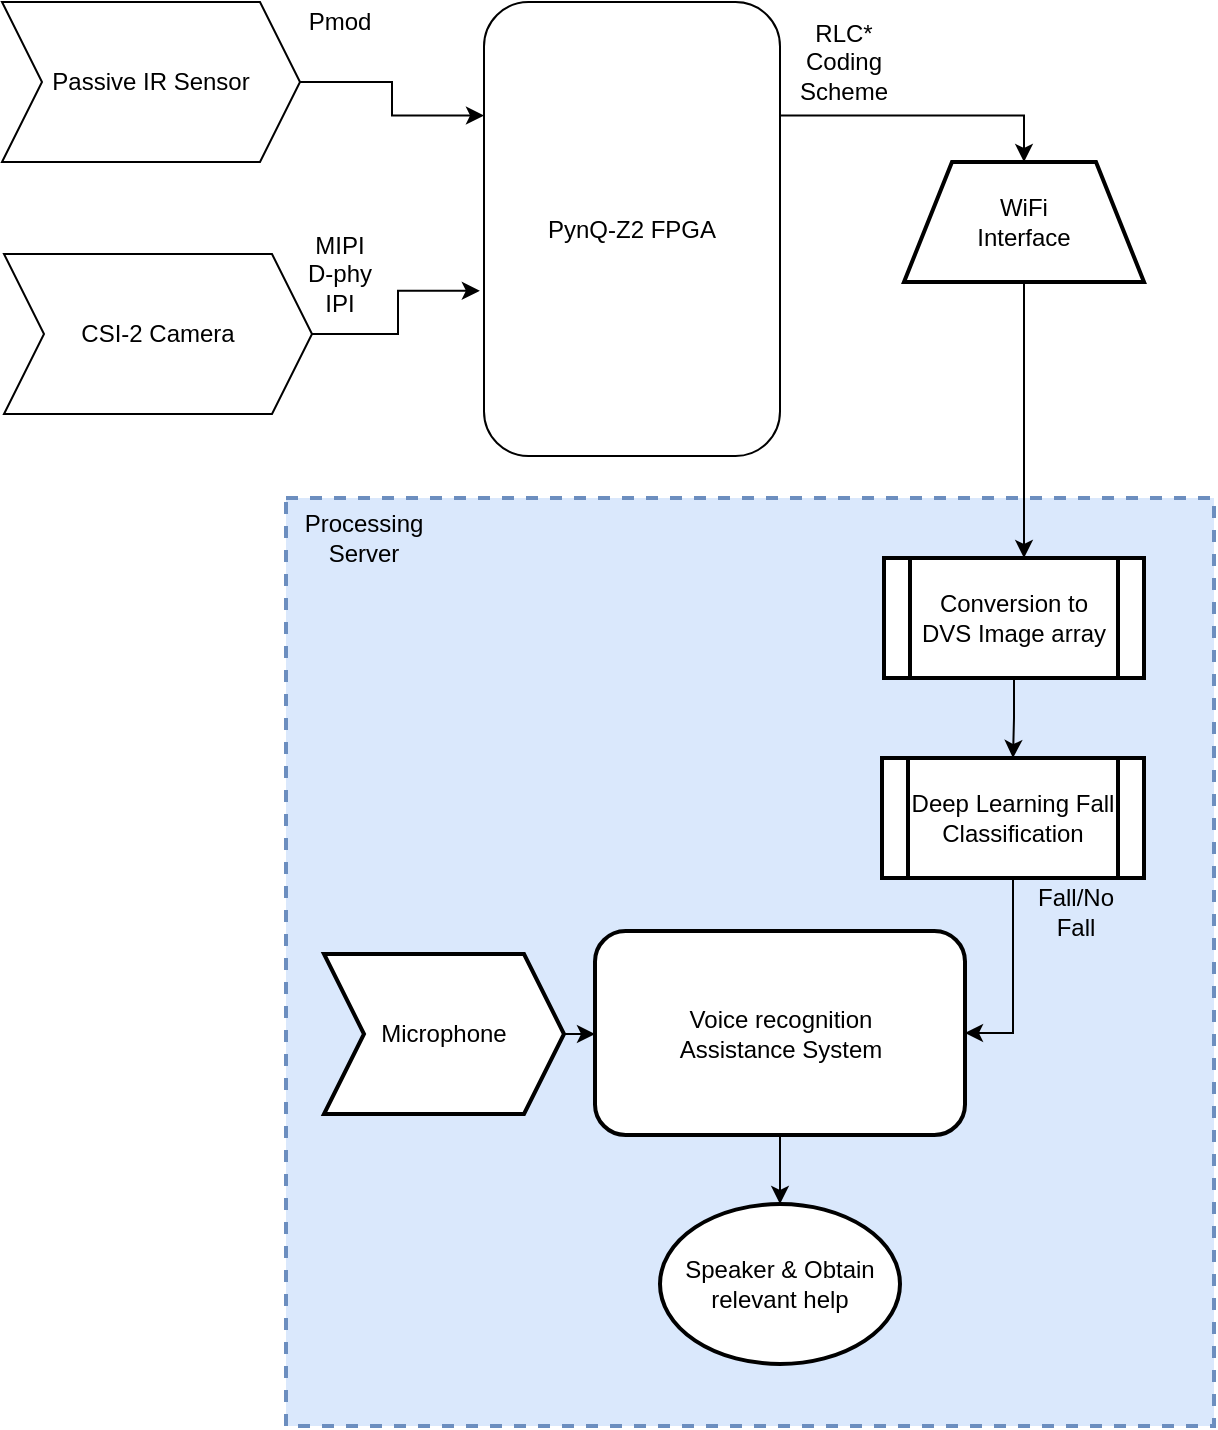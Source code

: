 <mxfile version="12.1.9" type="github" pages="1"><diagram name="Page-1" id="2a216829-ef6e-dabb-86c1-c78162f3ba2b"><mxGraphModel dx="1380" dy="581" grid="0" gridSize="10" guides="1" tooltips="1" connect="1" arrows="1" fold="1" page="0" pageScale="1" pageWidth="850" pageHeight="1100" background="#ffffff" math="0" shadow="0"><root><mxCell id="0"/><mxCell id="1" parent="0"/><mxCell id="hBUfH6DQR3UTJy4cfecC-11" value="" style="whiteSpace=wrap;html=1;aspect=fixed;dashed=1;perimeterSpacing=1;strokeWidth=2;fillColor=#dae8fc;strokeColor=#6c8ebf;" vertex="1" parent="1"><mxGeometry x="256" y="498" width="464" height="464" as="geometry"/></mxCell><mxCell id="hBUfH6DQR3UTJy4cfecC-14" style="edgeStyle=orthogonalEdgeStyle;rounded=0;orthogonalLoop=1;jettySize=auto;html=1;exitX=1;exitY=0.25;exitDx=0;exitDy=0;entryX=0.5;entryY=0;entryDx=0;entryDy=0;" edge="1" parent="1" source="7a84cebc1def654-2" target="hBUfH6DQR3UTJy4cfecC-13"><mxGeometry relative="1" as="geometry"><Array as="points"><mxPoint x="625" y="307"/></Array></mxGeometry></mxCell><mxCell id="7a84cebc1def654-2" value="PynQ-Z2 FPGA" style="shape=ext;rounded=1;html=1;whiteSpace=wrap;" parent="1" vertex="1"><mxGeometry x="355" y="250" width="148" height="227" as="geometry"/></mxCell><mxCell id="hBUfH6DQR3UTJy4cfecC-2" style="edgeStyle=orthogonalEdgeStyle;rounded=0;orthogonalLoop=1;jettySize=auto;html=1;exitX=1;exitY=0.5;exitDx=0;exitDy=0;entryX=-0.014;entryY=0.636;entryDx=0;entryDy=0;entryPerimeter=0;" edge="1" parent="1" source="hBUfH6DQR3UTJy4cfecC-1" target="7a84cebc1def654-2"><mxGeometry relative="1" as="geometry"/></mxCell><mxCell id="hBUfH6DQR3UTJy4cfecC-1" value="CSI-2 Camera" style="shape=step;perimeter=stepPerimeter;whiteSpace=wrap;html=1;fixedSize=1;" vertex="1" parent="1"><mxGeometry x="115" y="376" width="154" height="80" as="geometry"/></mxCell><mxCell id="hBUfH6DQR3UTJy4cfecC-8" style="edgeStyle=orthogonalEdgeStyle;rounded=0;orthogonalLoop=1;jettySize=auto;html=1;exitX=1;exitY=0.5;exitDx=0;exitDy=0;entryX=0;entryY=0.25;entryDx=0;entryDy=0;" edge="1" parent="1" source="hBUfH6DQR3UTJy4cfecC-3" target="7a84cebc1def654-2"><mxGeometry relative="1" as="geometry"/></mxCell><mxCell id="hBUfH6DQR3UTJy4cfecC-3" value="Passive IR Sensor" style="shape=step;perimeter=stepPerimeter;whiteSpace=wrap;html=1;fixedSize=1;" vertex="1" parent="1"><mxGeometry x="114" y="250" width="149" height="80" as="geometry"/></mxCell><mxCell id="hBUfH6DQR3UTJy4cfecC-12" value="Processing Server" style="text;html=1;strokeColor=none;fillColor=none;align=center;verticalAlign=middle;whiteSpace=wrap;rounded=0;dashed=1;" vertex="1" parent="1"><mxGeometry x="275" y="508" width="40" height="20" as="geometry"/></mxCell><mxCell id="hBUfH6DQR3UTJy4cfecC-15" style="edgeStyle=orthogonalEdgeStyle;rounded=0;orthogonalLoop=1;jettySize=auto;html=1;exitX=0.5;exitY=1;exitDx=0;exitDy=0;" edge="1" parent="1" source="hBUfH6DQR3UTJy4cfecC-13"><mxGeometry relative="1" as="geometry"><mxPoint x="625" y="528" as="targetPoint"/></mxGeometry></mxCell><mxCell id="hBUfH6DQR3UTJy4cfecC-13" value="&lt;div&gt;WiFi&lt;/div&gt;&lt;div&gt;Interface&lt;br&gt;&lt;/div&gt;" style="shape=trapezoid;perimeter=trapezoidPerimeter;whiteSpace=wrap;html=1;strokeWidth=2;" vertex="1" parent="1"><mxGeometry x="565" y="330" width="120" height="60" as="geometry"/></mxCell><mxCell id="hBUfH6DQR3UTJy4cfecC-22" style="edgeStyle=orthogonalEdgeStyle;rounded=0;orthogonalLoop=1;jettySize=auto;html=1;exitX=0.5;exitY=1;exitDx=0;exitDy=0;entryX=0.5;entryY=0;entryDx=0;entryDy=0;" edge="1" parent="1" source="hBUfH6DQR3UTJy4cfecC-17" target="hBUfH6DQR3UTJy4cfecC-18"><mxGeometry relative="1" as="geometry"/></mxCell><mxCell id="hBUfH6DQR3UTJy4cfecC-17" value="&lt;div&gt;Conversion to&lt;/div&gt;&lt;div&gt;DVS Image array&lt;br&gt;&lt;/div&gt;" style="shape=process;whiteSpace=wrap;html=1;backgroundOutline=1;strokeWidth=2;" vertex="1" parent="1"><mxGeometry x="555" y="528" width="130" height="60" as="geometry"/></mxCell><mxCell id="hBUfH6DQR3UTJy4cfecC-24" style="edgeStyle=orthogonalEdgeStyle;rounded=0;orthogonalLoop=1;jettySize=auto;html=1;exitX=0.5;exitY=1;exitDx=0;exitDy=0;entryX=1;entryY=0.5;entryDx=0;entryDy=0;" edge="1" parent="1" source="hBUfH6DQR3UTJy4cfecC-18" target="hBUfH6DQR3UTJy4cfecC-23"><mxGeometry relative="1" as="geometry"/></mxCell><mxCell id="hBUfH6DQR3UTJy4cfecC-18" value="Deep Learning Fall Classification" style="shape=process;whiteSpace=wrap;html=1;backgroundOutline=1;strokeWidth=2;" vertex="1" parent="1"><mxGeometry x="554" y="628" width="131" height="60" as="geometry"/></mxCell><mxCell id="hBUfH6DQR3UTJy4cfecC-28" style="edgeStyle=orthogonalEdgeStyle;rounded=0;orthogonalLoop=1;jettySize=auto;html=1;exitX=0.5;exitY=1;exitDx=0;exitDy=0;entryX=0.5;entryY=0;entryDx=0;entryDy=0;" edge="1" parent="1" source="hBUfH6DQR3UTJy4cfecC-23" target="hBUfH6DQR3UTJy4cfecC-27"><mxGeometry relative="1" as="geometry"/></mxCell><mxCell id="hBUfH6DQR3UTJy4cfecC-23" value="&lt;div&gt;Voice recognition&lt;/div&gt;&lt;div&gt; Assistance System&lt;/div&gt;" style="rounded=1;whiteSpace=wrap;html=1;strokeWidth=2;" vertex="1" parent="1"><mxGeometry x="410.5" y="714.5" width="185" height="102" as="geometry"/></mxCell><mxCell id="hBUfH6DQR3UTJy4cfecC-26" style="edgeStyle=orthogonalEdgeStyle;rounded=0;orthogonalLoop=1;jettySize=auto;html=1;exitX=1;exitY=0.5;exitDx=0;exitDy=0;entryX=0;entryY=0.5;entryDx=0;entryDy=0;" edge="1" parent="1" source="hBUfH6DQR3UTJy4cfecC-25" target="hBUfH6DQR3UTJy4cfecC-23"><mxGeometry relative="1" as="geometry"/></mxCell><mxCell id="hBUfH6DQR3UTJy4cfecC-25" value="Microphone" style="shape=step;perimeter=stepPerimeter;whiteSpace=wrap;html=1;fixedSize=1;strokeWidth=2;" vertex="1" parent="1"><mxGeometry x="275" y="726" width="120" height="80" as="geometry"/></mxCell><mxCell id="hBUfH6DQR3UTJy4cfecC-27" value="Speaker &amp;amp; Obtain relevant help" style="ellipse;whiteSpace=wrap;html=1;strokeWidth=2;" vertex="1" parent="1"><mxGeometry x="443" y="851" width="120" height="80" as="geometry"/></mxCell><mxCell id="hBUfH6DQR3UTJy4cfecC-29" value="MIPI D-phy IPI" style="text;html=1;strokeColor=none;fillColor=none;align=center;verticalAlign=middle;whiteSpace=wrap;rounded=0;" vertex="1" parent="1"><mxGeometry x="263" y="376" width="40" height="20" as="geometry"/></mxCell><mxCell id="hBUfH6DQR3UTJy4cfecC-30" value="Pmod" style="text;html=1;strokeColor=none;fillColor=none;align=center;verticalAlign=middle;whiteSpace=wrap;rounded=0;" vertex="1" parent="1"><mxGeometry x="263" y="250" width="40" height="20" as="geometry"/></mxCell><mxCell id="hBUfH6DQR3UTJy4cfecC-31" value="&lt;div&gt;RLC* Coding Scheme &lt;/div&gt;" style="text;html=1;strokeColor=none;fillColor=none;align=center;verticalAlign=middle;whiteSpace=wrap;rounded=0;" vertex="1" parent="1"><mxGeometry x="515" y="270" width="40" height="20" as="geometry"/></mxCell><mxCell id="hBUfH6DQR3UTJy4cfecC-32" value="Fall/No Fall" style="text;html=1;strokeColor=none;fillColor=none;align=center;verticalAlign=middle;whiteSpace=wrap;rounded=0;" vertex="1" parent="1"><mxGeometry x="631" y="695" width="40" height="20" as="geometry"/></mxCell></root></mxGraphModel></diagram></mxfile>